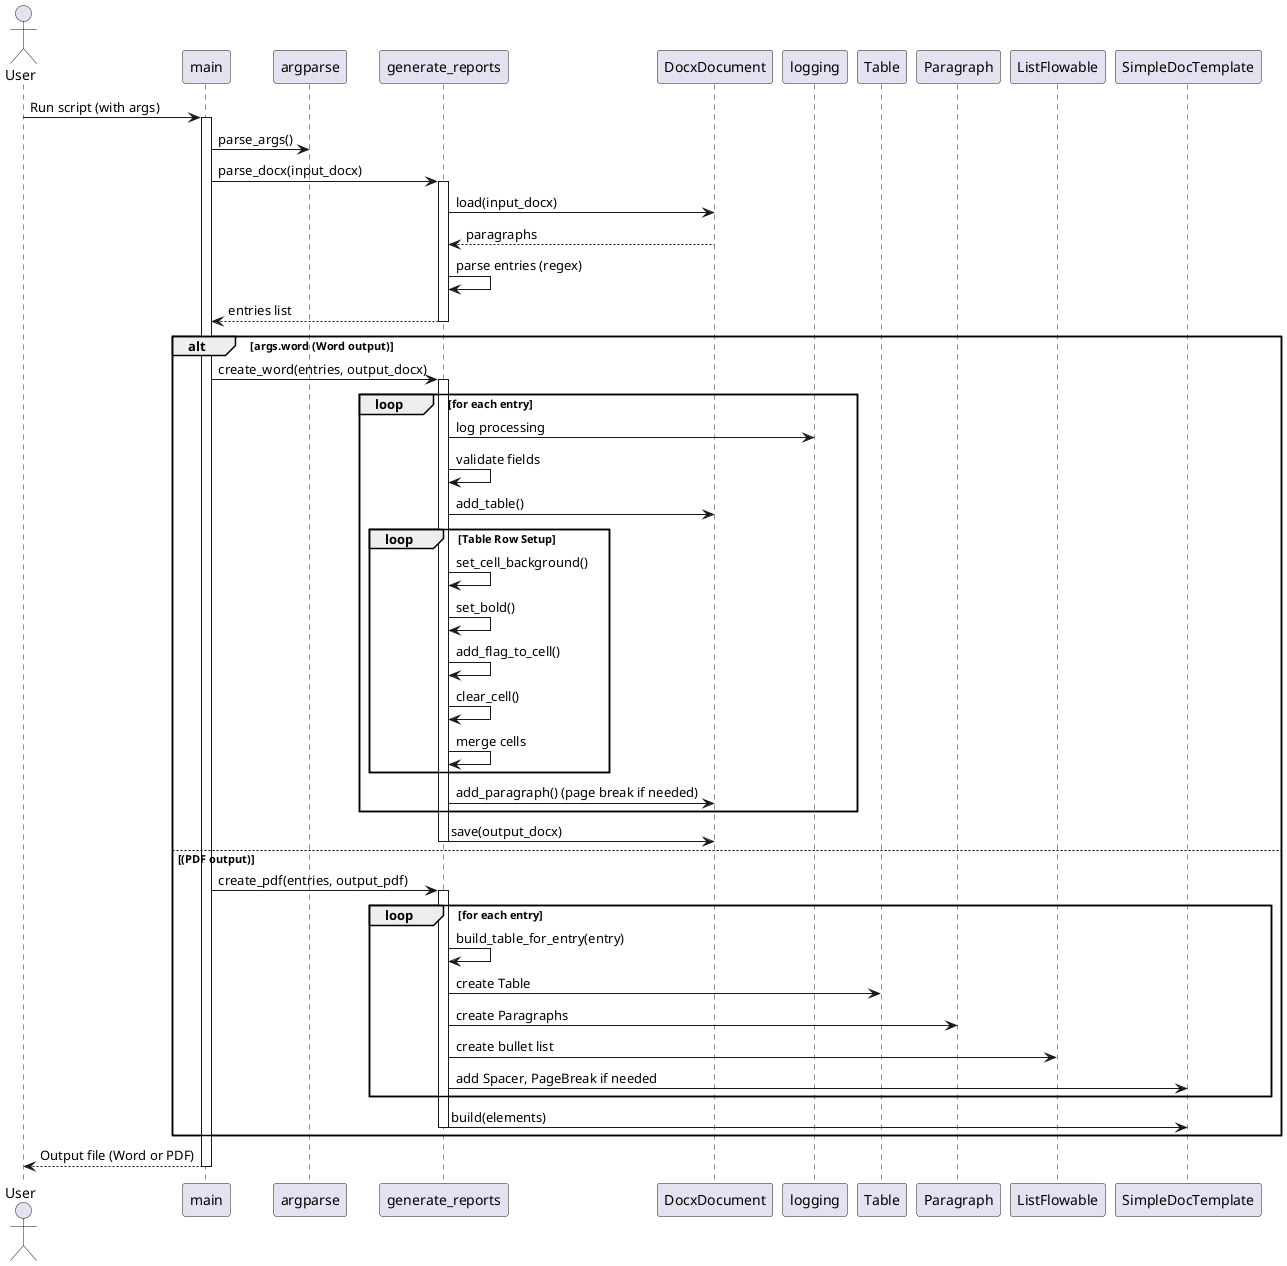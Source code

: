 @startuml
actor User
User -> main : Run script (with args)
activate main

main -> argparse : parse_args()
main -> generate_reports : parse_docx(input_docx)
activate generate_reports
generate_reports -> DocxDocument : load(input_docx)
DocxDocument --> generate_reports : paragraphs
generate_reports -> generate_reports : parse entries (regex)
generate_reports --> main : entries list
deactivate generate_reports

alt args.word (Word output)
    main -> generate_reports : create_word(entries, output_docx)
    activate generate_reports
    loop for each entry
        generate_reports -> logging : log processing
        generate_reports -> generate_reports : validate fields
        generate_reports -> DocxDocument : add_table()
        loop Table Row Setup
            generate_reports -> generate_reports : set_cell_background()
            generate_reports -> generate_reports : set_bold()
            generate_reports -> generate_reports : add_flag_to_cell()
            generate_reports -> generate_reports : clear_cell()
            generate_reports -> generate_reports : merge cells
        end
        generate_reports -> DocxDocument : add_paragraph() (page break if needed)
    end
    generate_reports -> DocxDocument : save(output_docx)
    deactivate generate_reports
else (PDF output)
    main -> generate_reports : create_pdf(entries, output_pdf)
    activate generate_reports
    loop for each entry
        generate_reports -> generate_reports : build_table_for_entry(entry)
        generate_reports -> Table : create Table
        generate_reports -> Paragraph : create Paragraphs
        generate_reports -> ListFlowable : create bullet list
        generate_reports -> SimpleDocTemplate : add Spacer, PageBreak if needed
    end
    generate_reports -> SimpleDocTemplate : build(elements)
    deactivate generate_reports
end

main --> User : Output file (Word or PDF)
deactivate main
@enduml